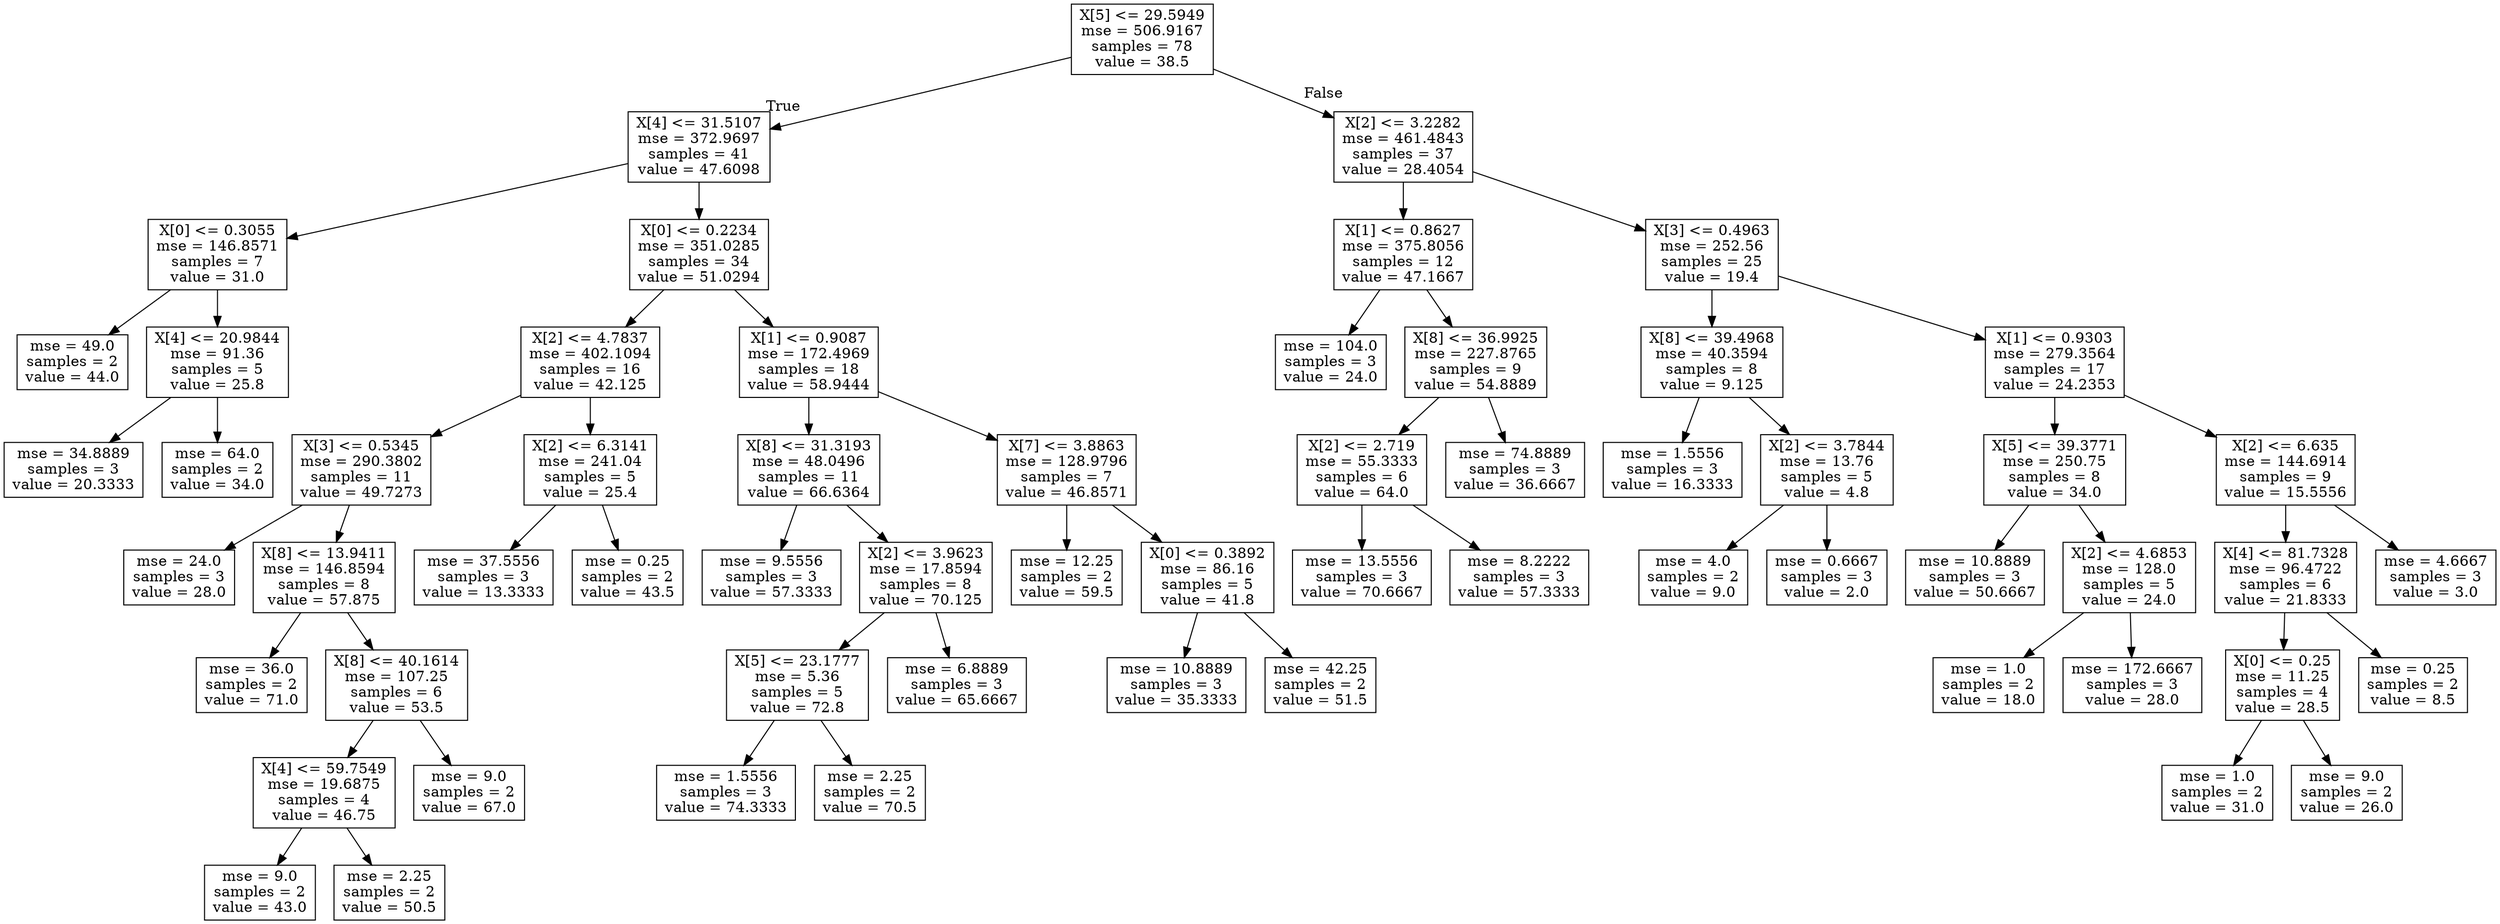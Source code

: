 digraph Tree {
node [shape=box] ;
0 [label="X[5] <= 29.5949\nmse = 506.9167\nsamples = 78\nvalue = 38.5"] ;
1 [label="X[4] <= 31.5107\nmse = 372.9697\nsamples = 41\nvalue = 47.6098"] ;
0 -> 1 [labeldistance=2.5, labelangle=45, headlabel="True"] ;
2 [label="X[0] <= 0.3055\nmse = 146.8571\nsamples = 7\nvalue = 31.0"] ;
1 -> 2 ;
3 [label="mse = 49.0\nsamples = 2\nvalue = 44.0"] ;
2 -> 3 ;
4 [label="X[4] <= 20.9844\nmse = 91.36\nsamples = 5\nvalue = 25.8"] ;
2 -> 4 ;
5 [label="mse = 34.8889\nsamples = 3\nvalue = 20.3333"] ;
4 -> 5 ;
6 [label="mse = 64.0\nsamples = 2\nvalue = 34.0"] ;
4 -> 6 ;
7 [label="X[0] <= 0.2234\nmse = 351.0285\nsamples = 34\nvalue = 51.0294"] ;
1 -> 7 ;
8 [label="X[2] <= 4.7837\nmse = 402.1094\nsamples = 16\nvalue = 42.125"] ;
7 -> 8 ;
9 [label="X[3] <= 0.5345\nmse = 290.3802\nsamples = 11\nvalue = 49.7273"] ;
8 -> 9 ;
10 [label="mse = 24.0\nsamples = 3\nvalue = 28.0"] ;
9 -> 10 ;
11 [label="X[8] <= 13.9411\nmse = 146.8594\nsamples = 8\nvalue = 57.875"] ;
9 -> 11 ;
12 [label="mse = 36.0\nsamples = 2\nvalue = 71.0"] ;
11 -> 12 ;
13 [label="X[8] <= 40.1614\nmse = 107.25\nsamples = 6\nvalue = 53.5"] ;
11 -> 13 ;
14 [label="X[4] <= 59.7549\nmse = 19.6875\nsamples = 4\nvalue = 46.75"] ;
13 -> 14 ;
15 [label="mse = 9.0\nsamples = 2\nvalue = 43.0"] ;
14 -> 15 ;
16 [label="mse = 2.25\nsamples = 2\nvalue = 50.5"] ;
14 -> 16 ;
17 [label="mse = 9.0\nsamples = 2\nvalue = 67.0"] ;
13 -> 17 ;
18 [label="X[2] <= 6.3141\nmse = 241.04\nsamples = 5\nvalue = 25.4"] ;
8 -> 18 ;
19 [label="mse = 37.5556\nsamples = 3\nvalue = 13.3333"] ;
18 -> 19 ;
20 [label="mse = 0.25\nsamples = 2\nvalue = 43.5"] ;
18 -> 20 ;
21 [label="X[1] <= 0.9087\nmse = 172.4969\nsamples = 18\nvalue = 58.9444"] ;
7 -> 21 ;
22 [label="X[8] <= 31.3193\nmse = 48.0496\nsamples = 11\nvalue = 66.6364"] ;
21 -> 22 ;
23 [label="mse = 9.5556\nsamples = 3\nvalue = 57.3333"] ;
22 -> 23 ;
24 [label="X[2] <= 3.9623\nmse = 17.8594\nsamples = 8\nvalue = 70.125"] ;
22 -> 24 ;
25 [label="X[5] <= 23.1777\nmse = 5.36\nsamples = 5\nvalue = 72.8"] ;
24 -> 25 ;
26 [label="mse = 1.5556\nsamples = 3\nvalue = 74.3333"] ;
25 -> 26 ;
27 [label="mse = 2.25\nsamples = 2\nvalue = 70.5"] ;
25 -> 27 ;
28 [label="mse = 6.8889\nsamples = 3\nvalue = 65.6667"] ;
24 -> 28 ;
29 [label="X[7] <= 3.8863\nmse = 128.9796\nsamples = 7\nvalue = 46.8571"] ;
21 -> 29 ;
30 [label="mse = 12.25\nsamples = 2\nvalue = 59.5"] ;
29 -> 30 ;
31 [label="X[0] <= 0.3892\nmse = 86.16\nsamples = 5\nvalue = 41.8"] ;
29 -> 31 ;
32 [label="mse = 10.8889\nsamples = 3\nvalue = 35.3333"] ;
31 -> 32 ;
33 [label="mse = 42.25\nsamples = 2\nvalue = 51.5"] ;
31 -> 33 ;
34 [label="X[2] <= 3.2282\nmse = 461.4843\nsamples = 37\nvalue = 28.4054"] ;
0 -> 34 [labeldistance=2.5, labelangle=-45, headlabel="False"] ;
35 [label="X[1] <= 0.8627\nmse = 375.8056\nsamples = 12\nvalue = 47.1667"] ;
34 -> 35 ;
36 [label="mse = 104.0\nsamples = 3\nvalue = 24.0"] ;
35 -> 36 ;
37 [label="X[8] <= 36.9925\nmse = 227.8765\nsamples = 9\nvalue = 54.8889"] ;
35 -> 37 ;
38 [label="X[2] <= 2.719\nmse = 55.3333\nsamples = 6\nvalue = 64.0"] ;
37 -> 38 ;
39 [label="mse = 13.5556\nsamples = 3\nvalue = 70.6667"] ;
38 -> 39 ;
40 [label="mse = 8.2222\nsamples = 3\nvalue = 57.3333"] ;
38 -> 40 ;
41 [label="mse = 74.8889\nsamples = 3\nvalue = 36.6667"] ;
37 -> 41 ;
42 [label="X[3] <= 0.4963\nmse = 252.56\nsamples = 25\nvalue = 19.4"] ;
34 -> 42 ;
43 [label="X[8] <= 39.4968\nmse = 40.3594\nsamples = 8\nvalue = 9.125"] ;
42 -> 43 ;
44 [label="mse = 1.5556\nsamples = 3\nvalue = 16.3333"] ;
43 -> 44 ;
45 [label="X[2] <= 3.7844\nmse = 13.76\nsamples = 5\nvalue = 4.8"] ;
43 -> 45 ;
46 [label="mse = 4.0\nsamples = 2\nvalue = 9.0"] ;
45 -> 46 ;
47 [label="mse = 0.6667\nsamples = 3\nvalue = 2.0"] ;
45 -> 47 ;
48 [label="X[1] <= 0.9303\nmse = 279.3564\nsamples = 17\nvalue = 24.2353"] ;
42 -> 48 ;
49 [label="X[5] <= 39.3771\nmse = 250.75\nsamples = 8\nvalue = 34.0"] ;
48 -> 49 ;
50 [label="mse = 10.8889\nsamples = 3\nvalue = 50.6667"] ;
49 -> 50 ;
51 [label="X[2] <= 4.6853\nmse = 128.0\nsamples = 5\nvalue = 24.0"] ;
49 -> 51 ;
52 [label="mse = 1.0\nsamples = 2\nvalue = 18.0"] ;
51 -> 52 ;
53 [label="mse = 172.6667\nsamples = 3\nvalue = 28.0"] ;
51 -> 53 ;
54 [label="X[2] <= 6.635\nmse = 144.6914\nsamples = 9\nvalue = 15.5556"] ;
48 -> 54 ;
55 [label="X[4] <= 81.7328\nmse = 96.4722\nsamples = 6\nvalue = 21.8333"] ;
54 -> 55 ;
56 [label="X[0] <= 0.25\nmse = 11.25\nsamples = 4\nvalue = 28.5"] ;
55 -> 56 ;
57 [label="mse = 1.0\nsamples = 2\nvalue = 31.0"] ;
56 -> 57 ;
58 [label="mse = 9.0\nsamples = 2\nvalue = 26.0"] ;
56 -> 58 ;
59 [label="mse = 0.25\nsamples = 2\nvalue = 8.5"] ;
55 -> 59 ;
60 [label="mse = 4.6667\nsamples = 3\nvalue = 3.0"] ;
54 -> 60 ;
}